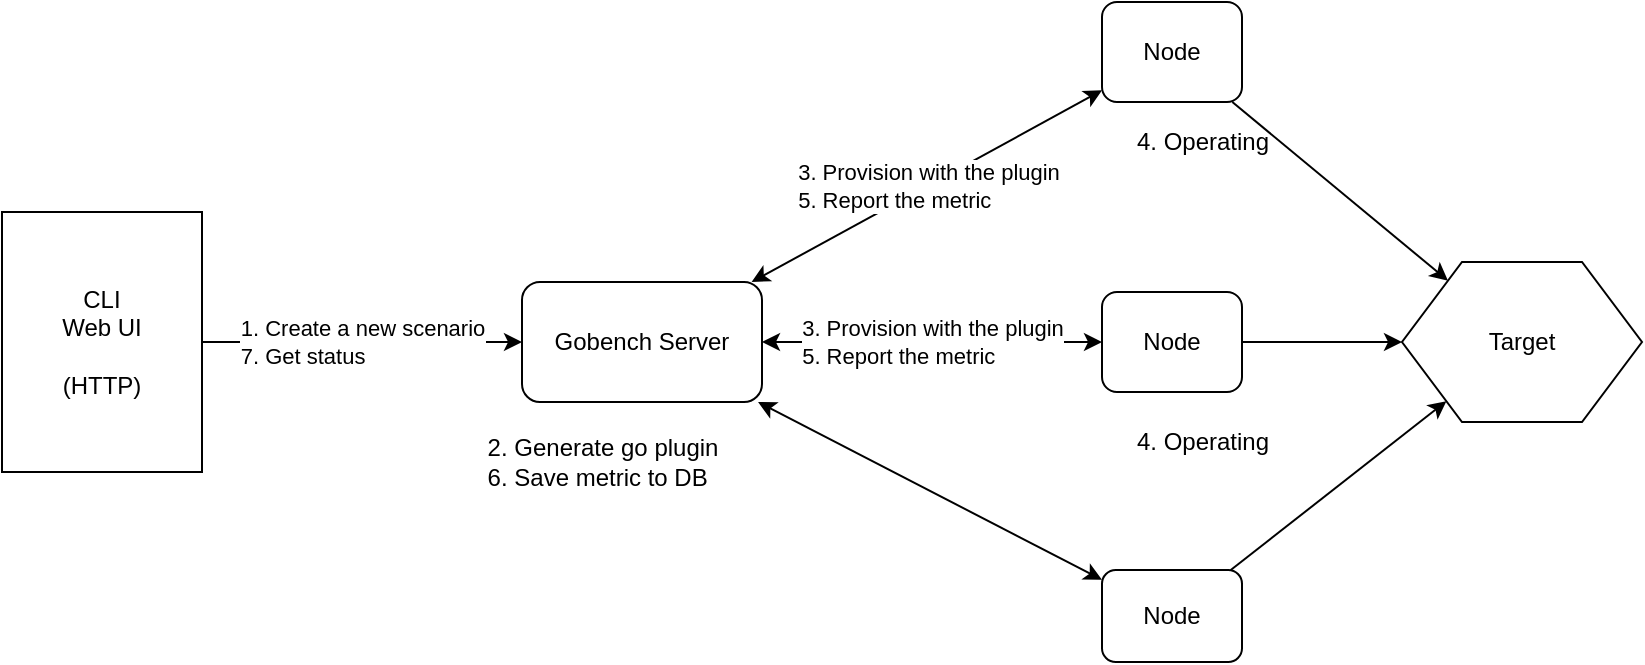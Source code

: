 <mxfile version="13.2.1" type="device"><diagram id="Ht1M8jgEwFfnCIfOTk4-" name="Page-1"><mxGraphModel dx="1422" dy="816" grid="1" gridSize="10" guides="1" tooltips="1" connect="1" arrows="1" fold="1" page="1" pageScale="1" pageWidth="1169" pageHeight="827" math="0" shadow="0"><root><mxCell id="0"/><mxCell id="1" parent="0"/><mxCell id="9wnLQGASqHJd_m4lrQLr-6" value="&lt;div style=&quot;text-align: left&quot;&gt;3. Provision with the plugin&lt;/div&gt;&lt;div style=&quot;text-align: left&quot;&gt;5. Report the metric&lt;/div&gt;" style="rounded=0;orthogonalLoop=1;jettySize=auto;html=1;startArrow=classic;startFill=1;" edge="1" parent="1" source="9wnLQGASqHJd_m4lrQLr-1" target="9wnLQGASqHJd_m4lrQLr-3"><mxGeometry relative="1" as="geometry"/></mxCell><mxCell id="9wnLQGASqHJd_m4lrQLr-8" value="&lt;div style=&quot;text-align: left&quot;&gt;3. Provision with the plugin&lt;/div&gt;&lt;div style=&quot;text-align: left&quot;&gt;5. Report the metric&lt;/div&gt;" style="edgeStyle=none;rounded=0;orthogonalLoop=1;jettySize=auto;html=1;startArrow=classic;startFill=1;" edge="1" parent="1" source="9wnLQGASqHJd_m4lrQLr-1" target="9wnLQGASqHJd_m4lrQLr-2"><mxGeometry relative="1" as="geometry"/></mxCell><mxCell id="9wnLQGASqHJd_m4lrQLr-9" value="" style="edgeStyle=none;rounded=0;orthogonalLoop=1;jettySize=auto;html=1;startArrow=classic;startFill=1;" edge="1" parent="1" source="9wnLQGASqHJd_m4lrQLr-1" target="9wnLQGASqHJd_m4lrQLr-4"><mxGeometry relative="1" as="geometry"/></mxCell><mxCell id="9wnLQGASqHJd_m4lrQLr-1" value="Gobench Server" style="rounded=1;whiteSpace=wrap;html=1;" vertex="1" parent="1"><mxGeometry x="340" y="240" width="120" height="60" as="geometry"/></mxCell><mxCell id="9wnLQGASqHJd_m4lrQLr-11" style="edgeStyle=none;rounded=0;orthogonalLoop=1;jettySize=auto;html=1;startArrow=none;startFill=0;" edge="1" parent="1" source="9wnLQGASqHJd_m4lrQLr-2" target="9wnLQGASqHJd_m4lrQLr-5"><mxGeometry relative="1" as="geometry"/></mxCell><mxCell id="9wnLQGASqHJd_m4lrQLr-2" value="Node" style="rounded=1;whiteSpace=wrap;html=1;" vertex="1" parent="1"><mxGeometry x="630" y="245" width="70" height="50" as="geometry"/></mxCell><mxCell id="9wnLQGASqHJd_m4lrQLr-10" style="edgeStyle=none;rounded=0;orthogonalLoop=1;jettySize=auto;html=1;startArrow=none;startFill=0;" edge="1" parent="1" source="9wnLQGASqHJd_m4lrQLr-3" target="9wnLQGASqHJd_m4lrQLr-5"><mxGeometry relative="1" as="geometry"/></mxCell><mxCell id="9wnLQGASqHJd_m4lrQLr-3" value="Node" style="rounded=1;whiteSpace=wrap;html=1;" vertex="1" parent="1"><mxGeometry x="630" y="100" width="70" height="50" as="geometry"/></mxCell><mxCell id="9wnLQGASqHJd_m4lrQLr-12" style="edgeStyle=none;rounded=0;orthogonalLoop=1;jettySize=auto;html=1;startArrow=none;startFill=0;" edge="1" parent="1" source="9wnLQGASqHJd_m4lrQLr-4" target="9wnLQGASqHJd_m4lrQLr-5"><mxGeometry relative="1" as="geometry"/></mxCell><mxCell id="9wnLQGASqHJd_m4lrQLr-4" value="Node" style="rounded=1;whiteSpace=wrap;html=1;" vertex="1" parent="1"><mxGeometry x="630" y="384" width="70" height="46" as="geometry"/></mxCell><mxCell id="9wnLQGASqHJd_m4lrQLr-5" value="Target" style="shape=hexagon;perimeter=hexagonPerimeter2;whiteSpace=wrap;html=1;" vertex="1" parent="1"><mxGeometry x="780" y="230" width="120" height="80" as="geometry"/></mxCell><mxCell id="9wnLQGASqHJd_m4lrQLr-14" value="&lt;div style=&quot;text-align: left&quot;&gt;1. Create a new scenario&lt;/div&gt;&lt;div style=&quot;text-align: left&quot;&gt;7. Get status&lt;/div&gt;" style="edgeStyle=none;rounded=0;orthogonalLoop=1;jettySize=auto;html=1;startArrow=none;startFill=0;" edge="1" parent="1" source="9wnLQGASqHJd_m4lrQLr-13" target="9wnLQGASqHJd_m4lrQLr-1"><mxGeometry relative="1" as="geometry"/></mxCell><mxCell id="9wnLQGASqHJd_m4lrQLr-13" value="CLI&lt;br&gt;Web UI&lt;br&gt;&lt;br&gt;(HTTP)" style="rounded=0;whiteSpace=wrap;html=1;" vertex="1" parent="1"><mxGeometry x="80" y="205" width="100" height="130" as="geometry"/></mxCell><mxCell id="9wnLQGASqHJd_m4lrQLr-15" value="&lt;div style=&quot;text-align: left&quot;&gt;&lt;span&gt;2. Generate go plugin&lt;/span&gt;&lt;/div&gt;&lt;div style=&quot;text-align: left&quot;&gt;&lt;span&gt;6. Save metric to DB&lt;/span&gt;&lt;/div&gt;" style="text;html=1;align=center;verticalAlign=middle;resizable=0;points=[];autosize=1;" vertex="1" parent="1"><mxGeometry x="315" y="315" width="130" height="30" as="geometry"/></mxCell><mxCell id="9wnLQGASqHJd_m4lrQLr-16" value="4. Operating" style="text;html=1;align=center;verticalAlign=middle;resizable=0;points=[];autosize=1;" vertex="1" parent="1"><mxGeometry x="640" y="160" width="80" height="20" as="geometry"/></mxCell><mxCell id="9wnLQGASqHJd_m4lrQLr-17" value="4. Operating" style="text;html=1;align=center;verticalAlign=middle;resizable=0;points=[];autosize=1;" vertex="1" parent="1"><mxGeometry x="640" y="310" width="80" height="20" as="geometry"/></mxCell></root></mxGraphModel></diagram></mxfile>